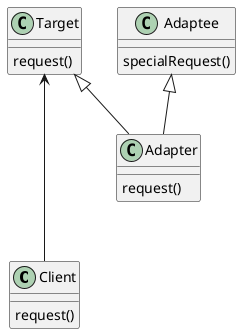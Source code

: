 @startuml
class Client{
 request()
}

class Target {
 request()
}

class Adaptee {
 specialRequest()
}


class Adapter {
 request()
}
Target <|-- Adapter

Adaptee <|-- Adapter

Target <--- Client
@enduml
